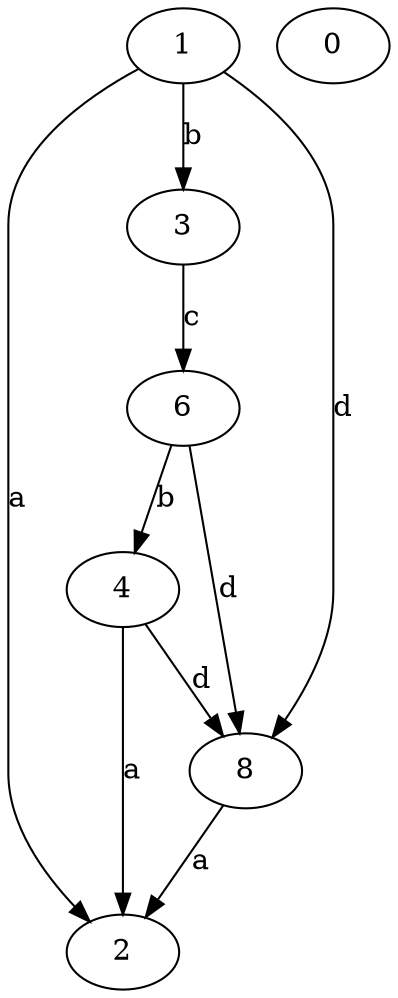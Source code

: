 strict digraph  {
1;
2;
3;
4;
6;
0;
8;
1 -> 2  [label=a];
1 -> 3  [label=b];
1 -> 8  [label=d];
3 -> 6  [label=c];
4 -> 2  [label=a];
4 -> 8  [label=d];
6 -> 4  [label=b];
6 -> 8  [label=d];
8 -> 2  [label=a];
}

